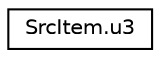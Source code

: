 digraph "Graphical Class Hierarchy"
{
 // LATEX_PDF_SIZE
  edge [fontname="Helvetica",fontsize="10",labelfontname="Helvetica",labelfontsize="10"];
  node [fontname="Helvetica",fontsize="10",shape=record];
  rankdir="LR";
  Node0 [label="SrcItem.u3",height=0.2,width=0.4,color="black", fillcolor="white", style="filled",URL="$db/d1b/sqlite3_8c.html#dc/d6d/unionSrcItem_8u3",tooltip=" "];
}
